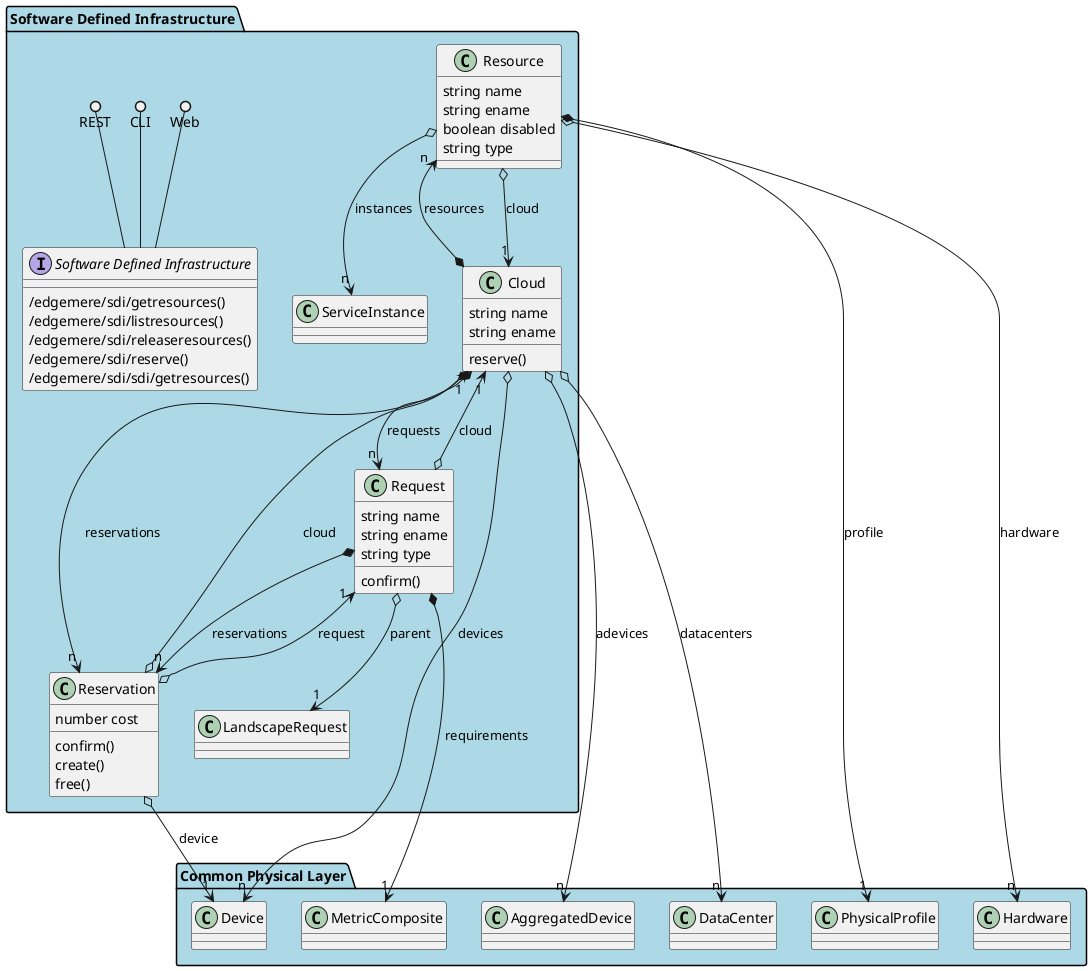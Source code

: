 @startuml


package "Software Defined Infrastructure" #lightblue {
    
        class Resource {
        }
    
        class Reservation {
        }
    
        class Request {
        }
    
        class Cloud {
        }
    }

package "Common Physical Layer" #lightblue {
    
        class Device {
        }
    
        class AggregatedDevice {
        }
    
        class DataCenter {
        }
    
        class MetricComposite {
        }
    
        class PhysicalProfile {
        }
    
        class Hardware {
        }
    }


package "Software Defined Infrastructure" #lightblue {

    interface "Software Defined Infrastructure" as i {
            /edgemere/sdi/getresources()
            /edgemere/sdi/listresources()
            /edgemere/sdi/releaseresources()
            /edgemere/sdi/reserve()
            /edgemere/sdi/sdi/getresources()
    
    }


    CLI ()-- i
    REST ()-- i
    Web ()-- i
        class "Cloud" {
                 string name
                 string ename
                             reserve()
            }
                Cloud *--> "n" Resource : resources
                        Cloud o--> "n" Device : devices
                        Cloud o--> "n" AggregatedDevice : adevices
                        Cloud o--> "n" DataCenter : datacenters
                        Cloud *--> "n" Reservation : reservations
                        Cloud *--> "n" Request : requests
            

    class "Request" {
                 string name
                 string ename
                 string type
                             confirm()
            }
                Request *--> "1" MetricComposite : requirements
                        Request *--> "n" Reservation : reservations
                        Request o--> "1" Cloud : cloud
                        Request o--> "1" LandscapeRequest : parent
            

    class "Reservation" {
                 number cost
                             confirm()
                     create()
                     free()
            }
                Reservation o--> "1" Device : device
                        Reservation o--> "1" Request : request
                        Reservation o--> "1" Cloud : cloud
            

    class "Resource" {
                 string name
                 string ename
                 boolean disabled
                 string type
                    }
                Resource *--> "1" PhysicalProfile : profile
                        Resource o--> "n" Hardware : hardware
                        Resource o--> "n" ServiceInstance : instances
                        Resource o--> "1" Cloud : cloud
            




}

@enduml

